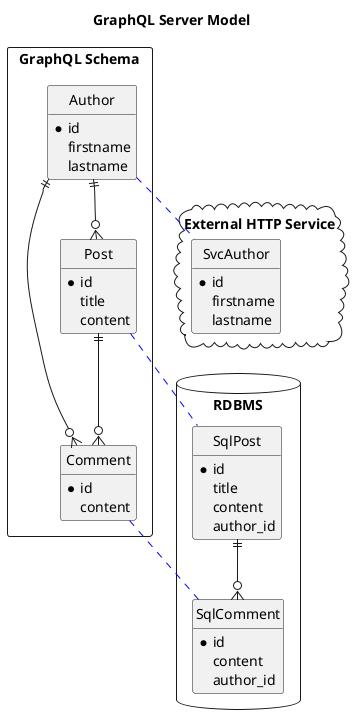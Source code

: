 @startuml

hide circle
hide empty members

title GraphQL Server Model

package "GraphQL Schema" <<Rectangle>> {
   entity Author {
      * id
      firstname
      lastname
   }

   entity Post {
      * id
      title
      content
   }

   entity Comment {
      * id
      content
   }

   Author ||--o{ Post
   Author ||--o{ Comment
   Post ||--o{ Comment
}

package "External HTTP Service" <<Cloud>> {
   entity SvcAuthor {
      * id
      firstname
      lastname
   }
}

package "RDBMS" <<Database>> {
   entity SqlPost {
      * id
      title
      content
      author_id
   }

   entity SqlComment {
      * id
      content
      author_id
   }

   SqlPost ||--o{ SqlComment
}

Author .[#blue]. SvcAuthor
Post .[#blue]. SqlPost
Comment .[#blue]. SqlComment



@enduml